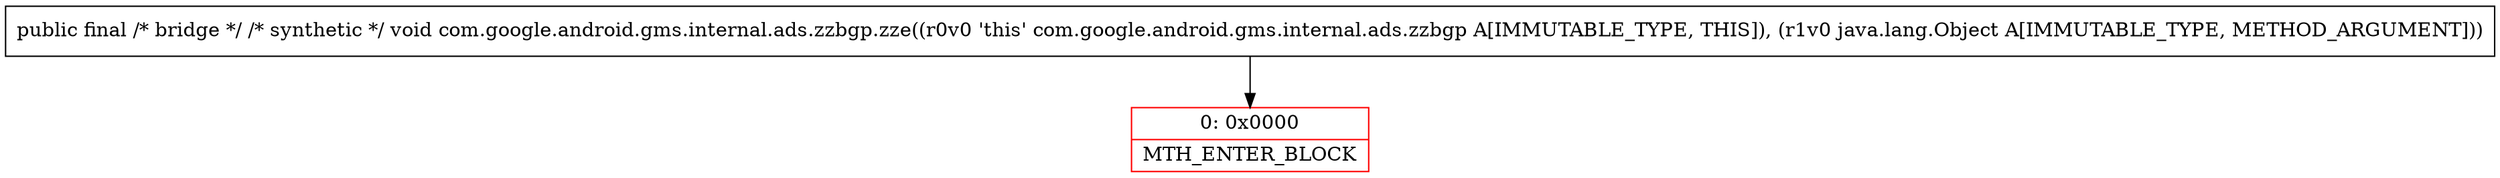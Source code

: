 digraph "CFG forcom.google.android.gms.internal.ads.zzbgp.zze(Ljava\/lang\/Object;)V" {
subgraph cluster_Region_136339694 {
label = "R(0)";
node [shape=record,color=blue];
}
Node_0 [shape=record,color=red,label="{0\:\ 0x0000|MTH_ENTER_BLOCK\l}"];
MethodNode[shape=record,label="{public final \/* bridge *\/ \/* synthetic *\/ void com.google.android.gms.internal.ads.zzbgp.zze((r0v0 'this' com.google.android.gms.internal.ads.zzbgp A[IMMUTABLE_TYPE, THIS]), (r1v0 java.lang.Object A[IMMUTABLE_TYPE, METHOD_ARGUMENT])) }"];
MethodNode -> Node_0;
}

